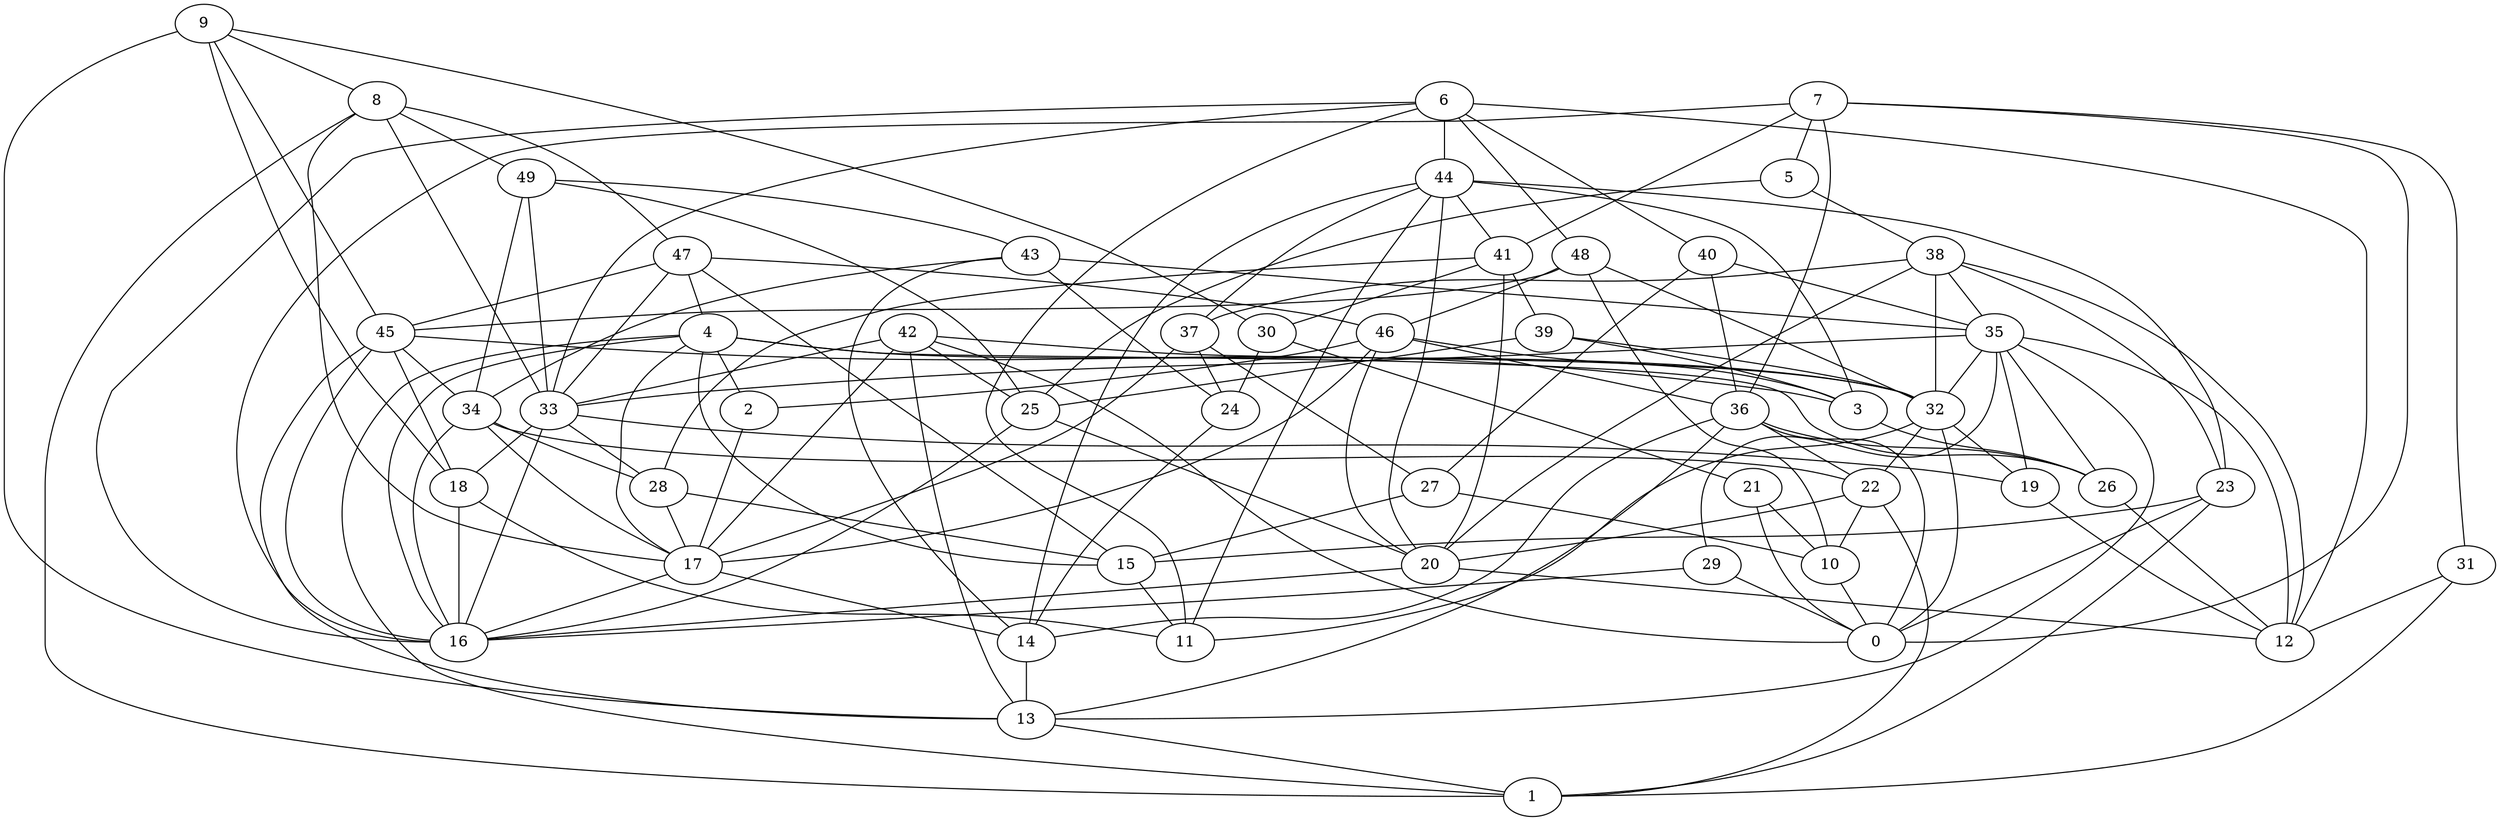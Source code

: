 digraph GG_graph {

subgraph G_graph {
edge [color = black]
"18" -> "16" [dir = none]
"18" -> "11" [dir = none]
"19" -> "12" [dir = none]
"15" -> "11" [dir = none]
"33" -> "28" [dir = none]
"33" -> "16" [dir = none]
"33" -> "18" [dir = none]
"33" -> "19" [dir = none]
"48" -> "46" [dir = none]
"48" -> "10" [dir = none]
"48" -> "45" [dir = none]
"48" -> "32" [dir = none]
"31" -> "1" [dir = none]
"31" -> "12" [dir = none]
"21" -> "0" [dir = none]
"21" -> "10" [dir = none]
"23" -> "1" [dir = none]
"23" -> "15" [dir = none]
"23" -> "0" [dir = none]
"4" -> "16" [dir = none]
"4" -> "32" [dir = none]
"4" -> "1" [dir = none]
"4" -> "15" [dir = none]
"4" -> "2" [dir = none]
"4" -> "26" [dir = none]
"4" -> "17" [dir = none]
"20" -> "16" [dir = none]
"20" -> "12" [dir = none]
"5" -> "38" [dir = none]
"5" -> "25" [dir = none]
"38" -> "32" [dir = none]
"38" -> "12" [dir = none]
"38" -> "20" [dir = none]
"38" -> "35" [dir = none]
"38" -> "37" [dir = none]
"8" -> "33" [dir = none]
"8" -> "49" [dir = none]
"8" -> "47" [dir = none]
"8" -> "17" [dir = none]
"8" -> "1" [dir = none]
"44" -> "23" [dir = none]
"44" -> "41" [dir = none]
"44" -> "14" [dir = none]
"44" -> "20" [dir = none]
"44" -> "3" [dir = none]
"44" -> "11" [dir = none]
"44" -> "37" [dir = none]
"39" -> "3" [dir = none]
"39" -> "32" [dir = none]
"39" -> "25" [dir = none]
"26" -> "12" [dir = none]
"32" -> "11" [dir = none]
"32" -> "0" [dir = none]
"32" -> "19" [dir = none]
"32" -> "22" [dir = none]
"41" -> "20" [dir = none]
"41" -> "39" [dir = none]
"41" -> "30" [dir = none]
"41" -> "28" [dir = none]
"28" -> "17" [dir = none]
"28" -> "15" [dir = none]
"10" -> "0" [dir = none]
"7" -> "0" [dir = none]
"7" -> "5" [dir = none]
"7" -> "16" [dir = none]
"7" -> "41" [dir = none]
"7" -> "31" [dir = none]
"46" -> "20" [dir = none]
"46" -> "3" [dir = none]
"46" -> "36" [dir = none]
"46" -> "17" [dir = none]
"46" -> "2" [dir = none]
"40" -> "27" [dir = none]
"40" -> "36" [dir = none]
"40" -> "35" [dir = none]
"17" -> "14" [dir = none]
"17" -> "16" [dir = none]
"43" -> "35" [dir = none]
"43" -> "14" [dir = none]
"43" -> "34" [dir = none]
"43" -> "24" [dir = none]
"36" -> "14" [dir = none]
"36" -> "0" [dir = none]
"36" -> "22" [dir = none]
"36" -> "13" [dir = none]
"36" -> "26" [dir = none]
"37" -> "24" [dir = none]
"37" -> "17" [dir = none]
"37" -> "27" [dir = none]
"34" -> "22" [dir = none]
"34" -> "17" [dir = none]
"34" -> "28" [dir = none]
"34" -> "16" [dir = none]
"14" -> "13" [dir = none]
"24" -> "14" [dir = none]
"29" -> "0" [dir = none]
"29" -> "16" [dir = none]
"13" -> "1" [dir = none]
"47" -> "46" [dir = none]
"47" -> "45" [dir = none]
"47" -> "4" [dir = none]
"47" -> "15" [dir = none]
"27" -> "10" [dir = none]
"27" -> "15" [dir = none]
"35" -> "33" [dir = none]
"35" -> "26" [dir = none]
"35" -> "19" [dir = none]
"35" -> "32" [dir = none]
"35" -> "13" [dir = none]
"35" -> "29" [dir = none]
"35" -> "12" [dir = none]
"3" -> "26" [dir = none]
"6" -> "12" [dir = none]
"6" -> "48" [dir = none]
"6" -> "33" [dir = none]
"6" -> "44" [dir = none]
"6" -> "16" [dir = none]
"6" -> "11" [dir = none]
"6" -> "40" [dir = none]
"30" -> "24" [dir = none]
"30" -> "21" [dir = none]
"45" -> "34" [dir = none]
"45" -> "3" [dir = none]
"45" -> "18" [dir = none]
"45" -> "16" [dir = none]
"45" -> "13" [dir = none]
"25" -> "20" [dir = none]
"25" -> "16" [dir = none]
"2" -> "17" [dir = none]
"42" -> "25" [dir = none]
"42" -> "13" [dir = none]
"42" -> "0" [dir = none]
"42" -> "33" [dir = none]
"42" -> "32" [dir = none]
"42" -> "17" [dir = none]
"49" -> "33" [dir = none]
"49" -> "43" [dir = none]
"49" -> "34" [dir = none]
"49" -> "25" [dir = none]
"9" -> "18" [dir = none]
"9" -> "13" [dir = none]
"9" -> "30" [dir = none]
"9" -> "45" [dir = none]
"9" -> "8" [dir = none]
"22" -> "1" [dir = none]
"22" -> "20" [dir = none]
"22" -> "10" [dir = none]
"38" -> "23" [dir = none]
"7" -> "36" [dir = none]
"47" -> "33" [dir = none]
}

}
